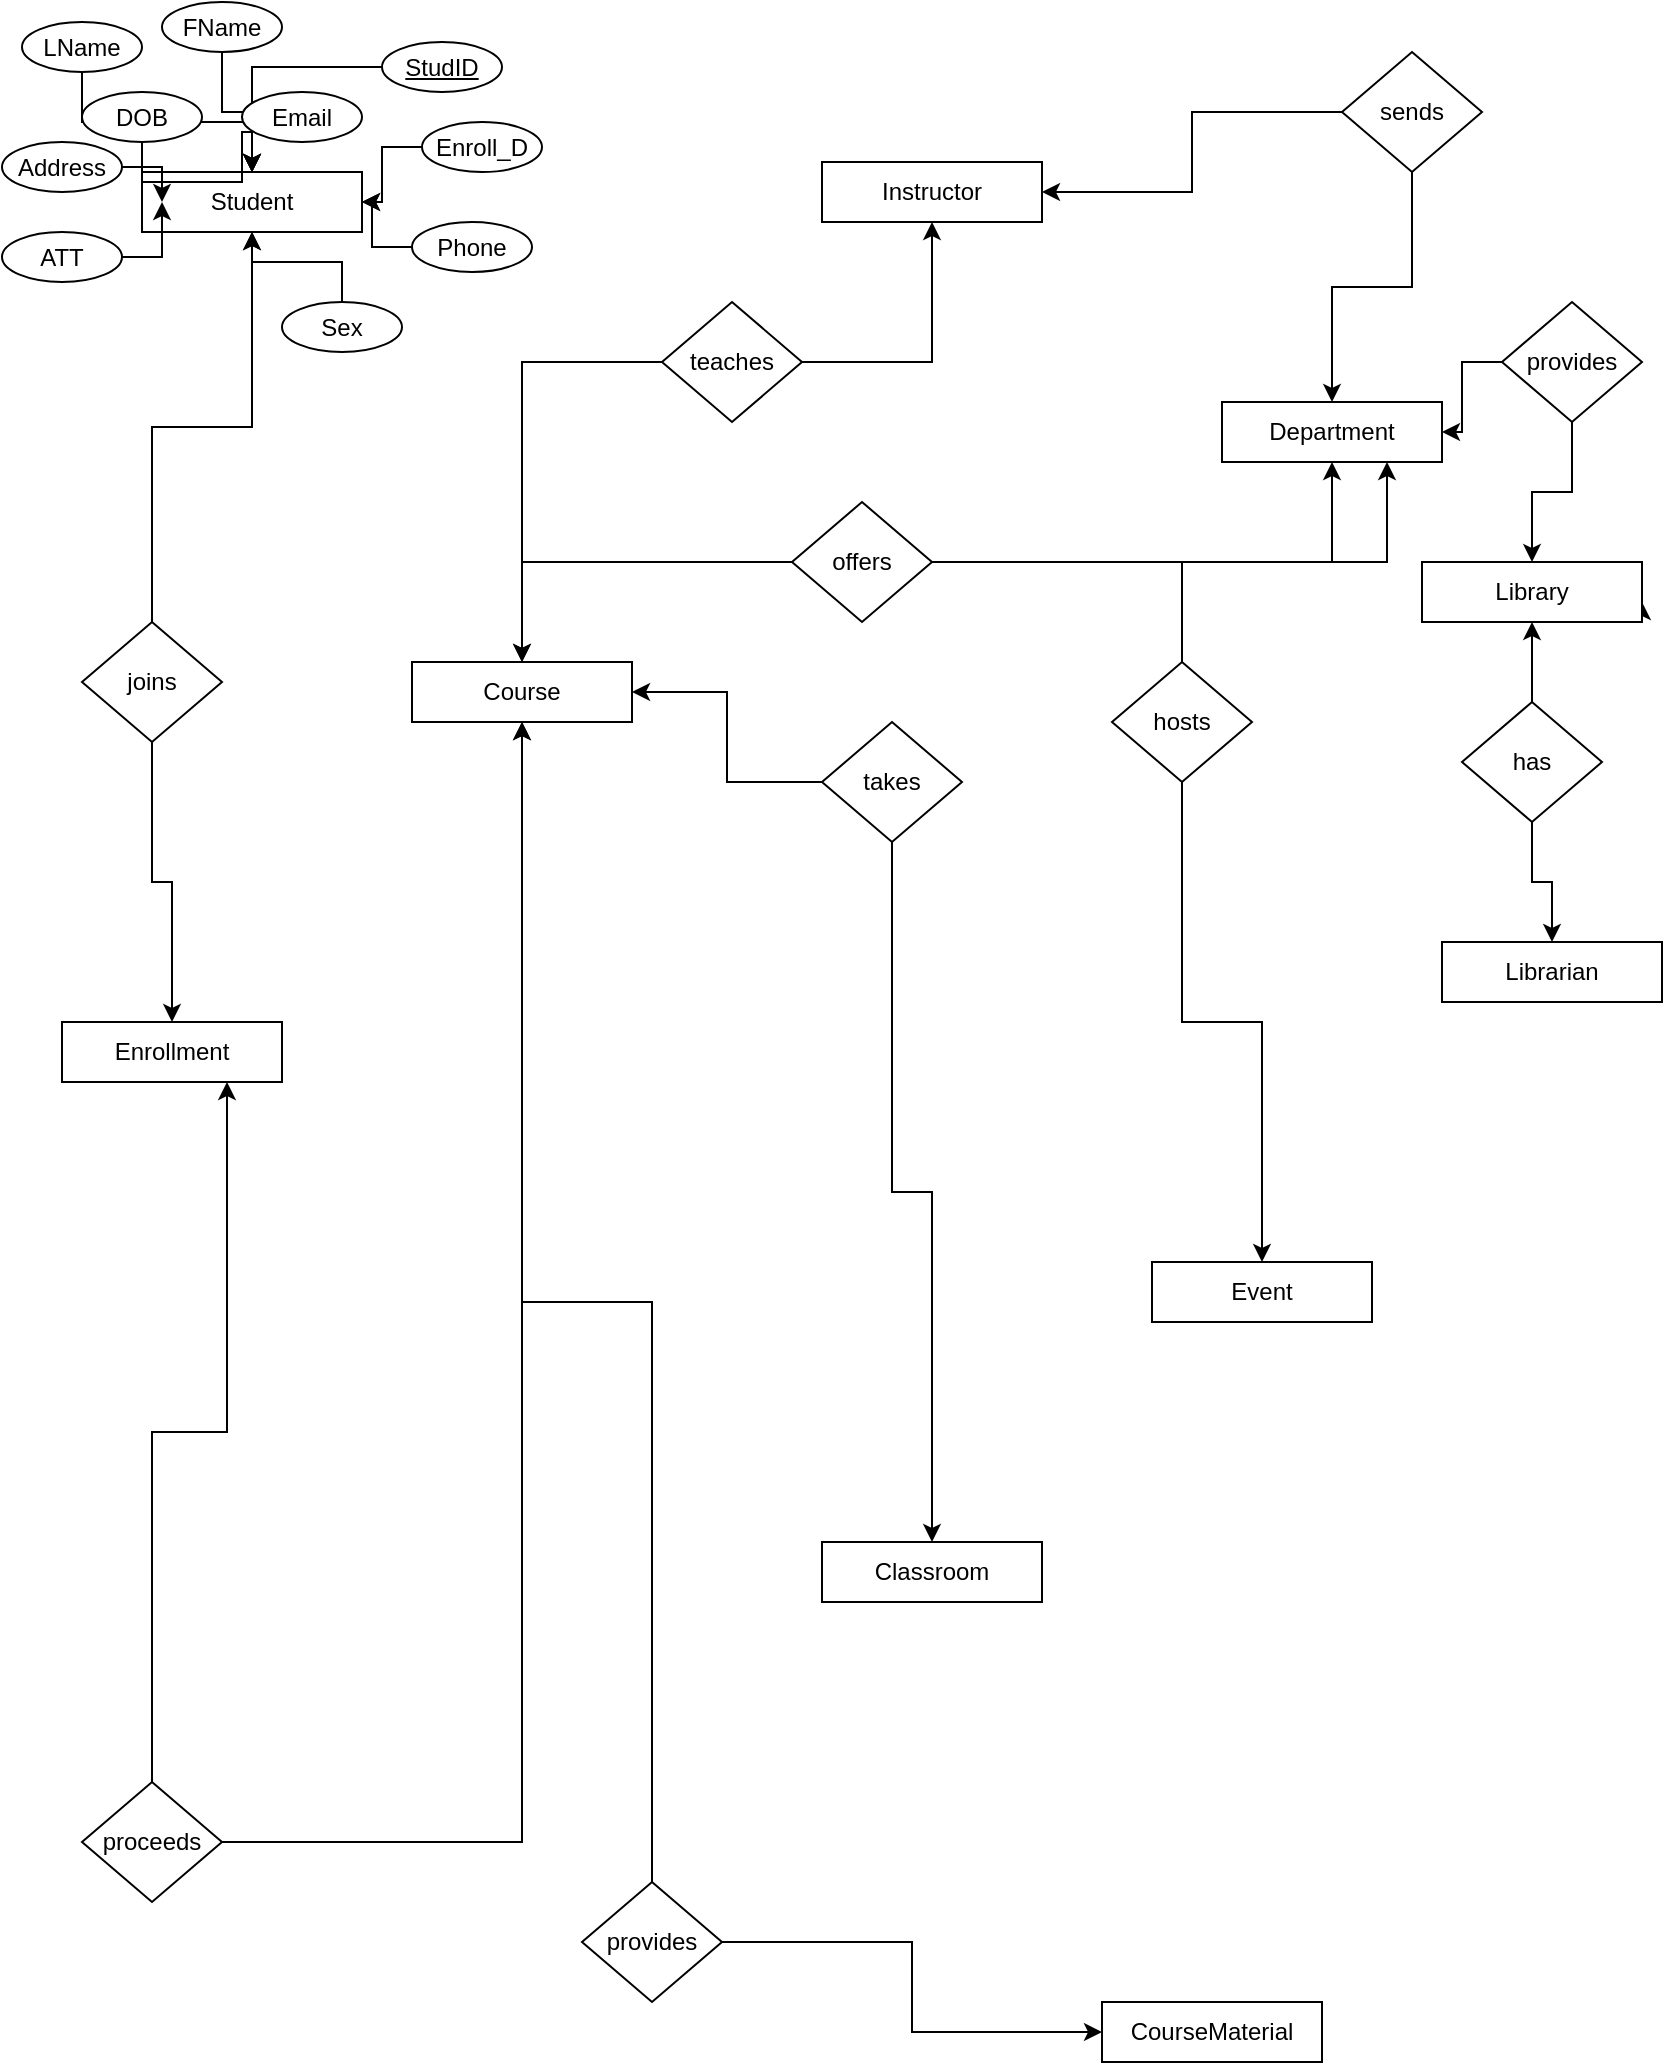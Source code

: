 <mxfile version="24.6.5" type="github">
  <diagram name="Page-1" id="_9hv8JcHNrn5iuzPzHvr">
    <mxGraphModel dx="1355" dy="654" grid="1" gridSize="10" guides="1" tooltips="1" connect="1" arrows="1" fold="1" page="1" pageScale="1" pageWidth="850" pageHeight="1100" math="0" shadow="0">
      <root>
        <mxCell id="0" />
        <mxCell id="1" parent="0" />
        <mxCell id="o0_39gifiLNaxvfY8GJZ-2" value="Student" style="rounded=0;whiteSpace=wrap;html=1;" vertex="1" parent="1">
          <mxGeometry x="80" y="85" width="110" height="30" as="geometry" />
        </mxCell>
        <mxCell id="o0_39gifiLNaxvfY8GJZ-4" value="Event" style="rounded=0;whiteSpace=wrap;html=1;" vertex="1" parent="1">
          <mxGeometry x="585" y="630" width="110" height="30" as="geometry" />
        </mxCell>
        <mxCell id="o0_39gifiLNaxvfY8GJZ-5" value="CourseMaterial" style="rounded=0;whiteSpace=wrap;html=1;" vertex="1" parent="1">
          <mxGeometry x="560" y="1000" width="110" height="30" as="geometry" />
        </mxCell>
        <mxCell id="o0_39gifiLNaxvfY8GJZ-6" value="Librarian" style="rounded=0;whiteSpace=wrap;html=1;" vertex="1" parent="1">
          <mxGeometry x="730" y="470" width="110" height="30" as="geometry" />
        </mxCell>
        <mxCell id="o0_39gifiLNaxvfY8GJZ-44" style="edgeStyle=orthogonalEdgeStyle;rounded=0;orthogonalLoop=1;jettySize=auto;html=1;exitX=0.75;exitY=1;exitDx=0;exitDy=0;" edge="1" parent="1" source="o0_39gifiLNaxvfY8GJZ-7">
          <mxGeometry relative="1" as="geometry">
            <mxPoint x="830" y="300" as="targetPoint" />
          </mxGeometry>
        </mxCell>
        <mxCell id="o0_39gifiLNaxvfY8GJZ-7" value="Library" style="rounded=0;whiteSpace=wrap;html=1;" vertex="1" parent="1">
          <mxGeometry x="720" y="280" width="110" height="30" as="geometry" />
        </mxCell>
        <mxCell id="o0_39gifiLNaxvfY8GJZ-8" value="Classroom" style="rounded=0;whiteSpace=wrap;html=1;" vertex="1" parent="1">
          <mxGeometry x="420" y="770" width="110" height="30" as="geometry" />
        </mxCell>
        <mxCell id="o0_39gifiLNaxvfY8GJZ-9" value="Enrollment" style="rounded=0;whiteSpace=wrap;html=1;" vertex="1" parent="1">
          <mxGeometry x="40" y="510" width="110" height="30" as="geometry" />
        </mxCell>
        <mxCell id="o0_39gifiLNaxvfY8GJZ-10" value="Department" style="rounded=0;whiteSpace=wrap;html=1;" vertex="1" parent="1">
          <mxGeometry x="620" y="200" width="110" height="30" as="geometry" />
        </mxCell>
        <mxCell id="o0_39gifiLNaxvfY8GJZ-11" value="Instructor" style="rounded=0;whiteSpace=wrap;html=1;" vertex="1" parent="1">
          <mxGeometry x="420" y="80" width="110" height="30" as="geometry" />
        </mxCell>
        <mxCell id="o0_39gifiLNaxvfY8GJZ-12" value="Course" style="rounded=0;whiteSpace=wrap;html=1;" vertex="1" parent="1">
          <mxGeometry x="215" y="330" width="110" height="30" as="geometry" />
        </mxCell>
        <mxCell id="o0_39gifiLNaxvfY8GJZ-15" style="edgeStyle=orthogonalEdgeStyle;rounded=0;orthogonalLoop=1;jettySize=auto;html=1;" edge="1" parent="1" source="o0_39gifiLNaxvfY8GJZ-14" target="o0_39gifiLNaxvfY8GJZ-2">
          <mxGeometry relative="1" as="geometry" />
        </mxCell>
        <mxCell id="o0_39gifiLNaxvfY8GJZ-16" style="edgeStyle=orthogonalEdgeStyle;rounded=0;orthogonalLoop=1;jettySize=auto;html=1;" edge="1" parent="1" source="o0_39gifiLNaxvfY8GJZ-14" target="o0_39gifiLNaxvfY8GJZ-9">
          <mxGeometry relative="1" as="geometry" />
        </mxCell>
        <mxCell id="o0_39gifiLNaxvfY8GJZ-14" value="joins" style="rhombus;whiteSpace=wrap;html=1;" vertex="1" parent="1">
          <mxGeometry x="50" y="310" width="70" height="60" as="geometry" />
        </mxCell>
        <mxCell id="o0_39gifiLNaxvfY8GJZ-18" style="edgeStyle=orthogonalEdgeStyle;rounded=0;orthogonalLoop=1;jettySize=auto;html=1;" edge="1" parent="1" source="o0_39gifiLNaxvfY8GJZ-17" target="o0_39gifiLNaxvfY8GJZ-12">
          <mxGeometry relative="1" as="geometry" />
        </mxCell>
        <mxCell id="o0_39gifiLNaxvfY8GJZ-19" style="edgeStyle=orthogonalEdgeStyle;rounded=0;orthogonalLoop=1;jettySize=auto;html=1;entryX=0.75;entryY=1;entryDx=0;entryDy=0;" edge="1" parent="1" source="o0_39gifiLNaxvfY8GJZ-17" target="o0_39gifiLNaxvfY8GJZ-9">
          <mxGeometry relative="1" as="geometry" />
        </mxCell>
        <mxCell id="o0_39gifiLNaxvfY8GJZ-17" value="proceeds" style="rhombus;whiteSpace=wrap;html=1;" vertex="1" parent="1">
          <mxGeometry x="50" y="890" width="70" height="60" as="geometry" />
        </mxCell>
        <mxCell id="o0_39gifiLNaxvfY8GJZ-21" style="edgeStyle=orthogonalEdgeStyle;rounded=0;orthogonalLoop=1;jettySize=auto;html=1;" edge="1" parent="1" source="o0_39gifiLNaxvfY8GJZ-20" target="o0_39gifiLNaxvfY8GJZ-11">
          <mxGeometry relative="1" as="geometry" />
        </mxCell>
        <mxCell id="o0_39gifiLNaxvfY8GJZ-22" style="edgeStyle=orthogonalEdgeStyle;rounded=0;orthogonalLoop=1;jettySize=auto;html=1;" edge="1" parent="1" source="o0_39gifiLNaxvfY8GJZ-20" target="o0_39gifiLNaxvfY8GJZ-12">
          <mxGeometry relative="1" as="geometry" />
        </mxCell>
        <mxCell id="o0_39gifiLNaxvfY8GJZ-20" value="teaches" style="rhombus;whiteSpace=wrap;html=1;" vertex="1" parent="1">
          <mxGeometry x="340" y="150" width="70" height="60" as="geometry" />
        </mxCell>
        <mxCell id="o0_39gifiLNaxvfY8GJZ-24" style="edgeStyle=orthogonalEdgeStyle;rounded=0;orthogonalLoop=1;jettySize=auto;html=1;" edge="1" parent="1" source="o0_39gifiLNaxvfY8GJZ-23" target="o0_39gifiLNaxvfY8GJZ-11">
          <mxGeometry relative="1" as="geometry" />
        </mxCell>
        <mxCell id="o0_39gifiLNaxvfY8GJZ-25" style="edgeStyle=orthogonalEdgeStyle;rounded=0;orthogonalLoop=1;jettySize=auto;html=1;" edge="1" parent="1" source="o0_39gifiLNaxvfY8GJZ-23" target="o0_39gifiLNaxvfY8GJZ-10">
          <mxGeometry relative="1" as="geometry" />
        </mxCell>
        <mxCell id="o0_39gifiLNaxvfY8GJZ-23" value="sends" style="rhombus;whiteSpace=wrap;html=1;" vertex="1" parent="1">
          <mxGeometry x="680" y="25" width="70" height="60" as="geometry" />
        </mxCell>
        <mxCell id="o0_39gifiLNaxvfY8GJZ-27" style="edgeStyle=orthogonalEdgeStyle;rounded=0;orthogonalLoop=1;jettySize=auto;html=1;" edge="1" parent="1" source="o0_39gifiLNaxvfY8GJZ-26" target="o0_39gifiLNaxvfY8GJZ-10">
          <mxGeometry relative="1" as="geometry" />
        </mxCell>
        <mxCell id="o0_39gifiLNaxvfY8GJZ-28" style="edgeStyle=orthogonalEdgeStyle;rounded=0;orthogonalLoop=1;jettySize=auto;html=1;" edge="1" parent="1" source="o0_39gifiLNaxvfY8GJZ-26" target="o0_39gifiLNaxvfY8GJZ-12">
          <mxGeometry relative="1" as="geometry" />
        </mxCell>
        <mxCell id="o0_39gifiLNaxvfY8GJZ-26" value="offers" style="rhombus;whiteSpace=wrap;html=1;" vertex="1" parent="1">
          <mxGeometry x="405" y="250" width="70" height="60" as="geometry" />
        </mxCell>
        <mxCell id="o0_39gifiLNaxvfY8GJZ-30" style="edgeStyle=orthogonalEdgeStyle;rounded=0;orthogonalLoop=1;jettySize=auto;html=1;" edge="1" parent="1" source="o0_39gifiLNaxvfY8GJZ-29" target="o0_39gifiLNaxvfY8GJZ-12">
          <mxGeometry relative="1" as="geometry" />
        </mxCell>
        <mxCell id="o0_39gifiLNaxvfY8GJZ-31" style="edgeStyle=orthogonalEdgeStyle;rounded=0;orthogonalLoop=1;jettySize=auto;html=1;" edge="1" parent="1" source="o0_39gifiLNaxvfY8GJZ-29" target="o0_39gifiLNaxvfY8GJZ-8">
          <mxGeometry relative="1" as="geometry" />
        </mxCell>
        <mxCell id="o0_39gifiLNaxvfY8GJZ-29" value="takes" style="rhombus;whiteSpace=wrap;html=1;" vertex="1" parent="1">
          <mxGeometry x="420" y="360" width="70" height="60" as="geometry" />
        </mxCell>
        <mxCell id="o0_39gifiLNaxvfY8GJZ-33" style="edgeStyle=orthogonalEdgeStyle;rounded=0;orthogonalLoop=1;jettySize=auto;html=1;entryX=0.75;entryY=1;entryDx=0;entryDy=0;" edge="1" parent="1" source="o0_39gifiLNaxvfY8GJZ-32" target="o0_39gifiLNaxvfY8GJZ-10">
          <mxGeometry relative="1" as="geometry" />
        </mxCell>
        <mxCell id="o0_39gifiLNaxvfY8GJZ-34" style="edgeStyle=orthogonalEdgeStyle;rounded=0;orthogonalLoop=1;jettySize=auto;html=1;" edge="1" parent="1" source="o0_39gifiLNaxvfY8GJZ-32" target="o0_39gifiLNaxvfY8GJZ-4">
          <mxGeometry relative="1" as="geometry" />
        </mxCell>
        <mxCell id="o0_39gifiLNaxvfY8GJZ-32" value="hosts" style="rhombus;whiteSpace=wrap;html=1;" vertex="1" parent="1">
          <mxGeometry x="565" y="330" width="70" height="60" as="geometry" />
        </mxCell>
        <mxCell id="o0_39gifiLNaxvfY8GJZ-36" style="edgeStyle=orthogonalEdgeStyle;rounded=0;orthogonalLoop=1;jettySize=auto;html=1;" edge="1" parent="1" source="o0_39gifiLNaxvfY8GJZ-35" target="o0_39gifiLNaxvfY8GJZ-7">
          <mxGeometry relative="1" as="geometry" />
        </mxCell>
        <mxCell id="o0_39gifiLNaxvfY8GJZ-37" style="edgeStyle=orthogonalEdgeStyle;rounded=0;orthogonalLoop=1;jettySize=auto;html=1;" edge="1" parent="1" source="o0_39gifiLNaxvfY8GJZ-35" target="o0_39gifiLNaxvfY8GJZ-10">
          <mxGeometry relative="1" as="geometry" />
        </mxCell>
        <mxCell id="o0_39gifiLNaxvfY8GJZ-35" value="provides" style="rhombus;whiteSpace=wrap;html=1;" vertex="1" parent="1">
          <mxGeometry x="760" y="150" width="70" height="60" as="geometry" />
        </mxCell>
        <mxCell id="o0_39gifiLNaxvfY8GJZ-39" style="edgeStyle=orthogonalEdgeStyle;rounded=0;orthogonalLoop=1;jettySize=auto;html=1;" edge="1" parent="1" source="o0_39gifiLNaxvfY8GJZ-38" target="o0_39gifiLNaxvfY8GJZ-7">
          <mxGeometry relative="1" as="geometry" />
        </mxCell>
        <mxCell id="o0_39gifiLNaxvfY8GJZ-40" style="edgeStyle=orthogonalEdgeStyle;rounded=0;orthogonalLoop=1;jettySize=auto;html=1;" edge="1" parent="1" source="o0_39gifiLNaxvfY8GJZ-38" target="o0_39gifiLNaxvfY8GJZ-6">
          <mxGeometry relative="1" as="geometry" />
        </mxCell>
        <mxCell id="o0_39gifiLNaxvfY8GJZ-38" value="has" style="rhombus;whiteSpace=wrap;html=1;" vertex="1" parent="1">
          <mxGeometry x="740" y="350" width="70" height="60" as="geometry" />
        </mxCell>
        <mxCell id="o0_39gifiLNaxvfY8GJZ-42" style="edgeStyle=orthogonalEdgeStyle;rounded=0;orthogonalLoop=1;jettySize=auto;html=1;" edge="1" parent="1" source="o0_39gifiLNaxvfY8GJZ-41" target="o0_39gifiLNaxvfY8GJZ-12">
          <mxGeometry relative="1" as="geometry" />
        </mxCell>
        <mxCell id="o0_39gifiLNaxvfY8GJZ-43" style="edgeStyle=orthogonalEdgeStyle;rounded=0;orthogonalLoop=1;jettySize=auto;html=1;" edge="1" parent="1" source="o0_39gifiLNaxvfY8GJZ-41" target="o0_39gifiLNaxvfY8GJZ-5">
          <mxGeometry relative="1" as="geometry" />
        </mxCell>
        <mxCell id="o0_39gifiLNaxvfY8GJZ-41" value="provides" style="rhombus;whiteSpace=wrap;html=1;" vertex="1" parent="1">
          <mxGeometry x="300" y="940" width="70" height="60" as="geometry" />
        </mxCell>
        <mxCell id="o0_39gifiLNaxvfY8GJZ-59" style="edgeStyle=orthogonalEdgeStyle;rounded=0;orthogonalLoop=1;jettySize=auto;html=1;" edge="1" parent="1" source="o0_39gifiLNaxvfY8GJZ-46" target="o0_39gifiLNaxvfY8GJZ-2">
          <mxGeometry relative="1" as="geometry" />
        </mxCell>
        <mxCell id="o0_39gifiLNaxvfY8GJZ-66" style="edgeStyle=orthogonalEdgeStyle;rounded=0;orthogonalLoop=1;jettySize=auto;html=1;" edge="1" parent="1" source="o0_39gifiLNaxvfY8GJZ-46" target="o0_39gifiLNaxvfY8GJZ-2">
          <mxGeometry relative="1" as="geometry" />
        </mxCell>
        <mxCell id="o0_39gifiLNaxvfY8GJZ-46" value="&lt;u&gt;StudID&lt;/u&gt;" style="ellipse;whiteSpace=wrap;html=1;" vertex="1" parent="1">
          <mxGeometry x="200" y="20" width="60" height="25" as="geometry" />
        </mxCell>
        <mxCell id="o0_39gifiLNaxvfY8GJZ-67" style="edgeStyle=orthogonalEdgeStyle;rounded=0;orthogonalLoop=1;jettySize=auto;html=1;" edge="1" parent="1" source="o0_39gifiLNaxvfY8GJZ-47" target="o0_39gifiLNaxvfY8GJZ-2">
          <mxGeometry relative="1" as="geometry" />
        </mxCell>
        <mxCell id="o0_39gifiLNaxvfY8GJZ-47" value="FName" style="ellipse;whiteSpace=wrap;html=1;" vertex="1" parent="1">
          <mxGeometry x="90" width="60" height="25" as="geometry" />
        </mxCell>
        <mxCell id="o0_39gifiLNaxvfY8GJZ-58" style="edgeStyle=orthogonalEdgeStyle;rounded=0;orthogonalLoop=1;jettySize=auto;html=1;" edge="1" parent="1" source="o0_39gifiLNaxvfY8GJZ-48" target="o0_39gifiLNaxvfY8GJZ-2">
          <mxGeometry relative="1" as="geometry" />
        </mxCell>
        <mxCell id="o0_39gifiLNaxvfY8GJZ-48" value="LName" style="ellipse;whiteSpace=wrap;html=1;" vertex="1" parent="1">
          <mxGeometry x="20" y="10" width="60" height="25" as="geometry" />
        </mxCell>
        <mxCell id="o0_39gifiLNaxvfY8GJZ-65" style="edgeStyle=orthogonalEdgeStyle;rounded=0;orthogonalLoop=1;jettySize=auto;html=1;" edge="1" parent="1" source="o0_39gifiLNaxvfY8GJZ-49" target="o0_39gifiLNaxvfY8GJZ-2">
          <mxGeometry relative="1" as="geometry" />
        </mxCell>
        <mxCell id="o0_39gifiLNaxvfY8GJZ-49" value="DOB" style="ellipse;whiteSpace=wrap;html=1;" vertex="1" parent="1">
          <mxGeometry x="50" y="45" width="60" height="25" as="geometry" />
        </mxCell>
        <mxCell id="o0_39gifiLNaxvfY8GJZ-62" style="edgeStyle=orthogonalEdgeStyle;rounded=0;orthogonalLoop=1;jettySize=auto;html=1;" edge="1" parent="1" source="o0_39gifiLNaxvfY8GJZ-50" target="o0_39gifiLNaxvfY8GJZ-2">
          <mxGeometry relative="1" as="geometry" />
        </mxCell>
        <mxCell id="o0_39gifiLNaxvfY8GJZ-50" value="ATT" style="ellipse;whiteSpace=wrap;html=1;" vertex="1" parent="1">
          <mxGeometry x="10" y="115" width="60" height="25" as="geometry" />
        </mxCell>
        <mxCell id="o0_39gifiLNaxvfY8GJZ-51" value="Email" style="ellipse;whiteSpace=wrap;html=1;" vertex="1" parent="1">
          <mxGeometry x="130" y="45" width="60" height="25" as="geometry" />
        </mxCell>
        <mxCell id="o0_39gifiLNaxvfY8GJZ-64" style="edgeStyle=orthogonalEdgeStyle;rounded=0;orthogonalLoop=1;jettySize=auto;html=1;" edge="1" parent="1" source="o0_39gifiLNaxvfY8GJZ-52" target="o0_39gifiLNaxvfY8GJZ-2">
          <mxGeometry relative="1" as="geometry" />
        </mxCell>
        <mxCell id="o0_39gifiLNaxvfY8GJZ-52" value="Address" style="ellipse;whiteSpace=wrap;html=1;" vertex="1" parent="1">
          <mxGeometry x="10" y="70" width="60" height="25" as="geometry" />
        </mxCell>
        <mxCell id="o0_39gifiLNaxvfY8GJZ-63" style="edgeStyle=orthogonalEdgeStyle;rounded=0;orthogonalLoop=1;jettySize=auto;html=1;" edge="1" parent="1" source="o0_39gifiLNaxvfY8GJZ-53" target="o0_39gifiLNaxvfY8GJZ-2">
          <mxGeometry relative="1" as="geometry" />
        </mxCell>
        <mxCell id="o0_39gifiLNaxvfY8GJZ-53" value="Sex&lt;span style=&quot;color: rgba(0, 0, 0, 0); font-family: monospace; font-size: 0px; text-align: start; text-wrap: nowrap;&quot;&gt;%3CmxGraphModel%3E%3Croot%3E%3CmxCell%20id%3D%220%22%2F%3E%3CmxCell%20id%3D%221%22%20parent%3D%220%22%2F%3E%3CmxCell%20id%3D%222%22%20value%3D%22FName%22%20style%3D%22ellipse%3BwhiteSpace%3Dwrap%3Bhtml%3D1%3B%22%20vertex%3D%221%22%20parent%3D%221%22%3E%3CmxGeometry%20x%3D%2280%22%20y%3D%2225%22%20width%3D%2260%22%20height%3D%2225%22%20as%3D%22geometry%22%2F%3E%3C%2FmxCell%3E%3C%2Froot%3E%3C%2FmxGraphModel%3E&lt;/span&gt;" style="ellipse;whiteSpace=wrap;html=1;" vertex="1" parent="1">
          <mxGeometry x="150" y="150" width="60" height="25" as="geometry" />
        </mxCell>
        <mxCell id="o0_39gifiLNaxvfY8GJZ-60" style="edgeStyle=orthogonalEdgeStyle;rounded=0;orthogonalLoop=1;jettySize=auto;html=1;" edge="1" parent="1" source="o0_39gifiLNaxvfY8GJZ-54" target="o0_39gifiLNaxvfY8GJZ-2">
          <mxGeometry relative="1" as="geometry" />
        </mxCell>
        <mxCell id="o0_39gifiLNaxvfY8GJZ-54" value="Enroll_D" style="ellipse;whiteSpace=wrap;html=1;" vertex="1" parent="1">
          <mxGeometry x="220" y="60" width="60" height="25" as="geometry" />
        </mxCell>
        <mxCell id="o0_39gifiLNaxvfY8GJZ-61" style="edgeStyle=orthogonalEdgeStyle;rounded=0;orthogonalLoop=1;jettySize=auto;html=1;" edge="1" parent="1" source="o0_39gifiLNaxvfY8GJZ-55" target="o0_39gifiLNaxvfY8GJZ-2">
          <mxGeometry relative="1" as="geometry" />
        </mxCell>
        <mxCell id="o0_39gifiLNaxvfY8GJZ-55" value="Phone" style="ellipse;whiteSpace=wrap;html=1;" vertex="1" parent="1">
          <mxGeometry x="215" y="110" width="60" height="25" as="geometry" />
        </mxCell>
      </root>
    </mxGraphModel>
  </diagram>
</mxfile>
